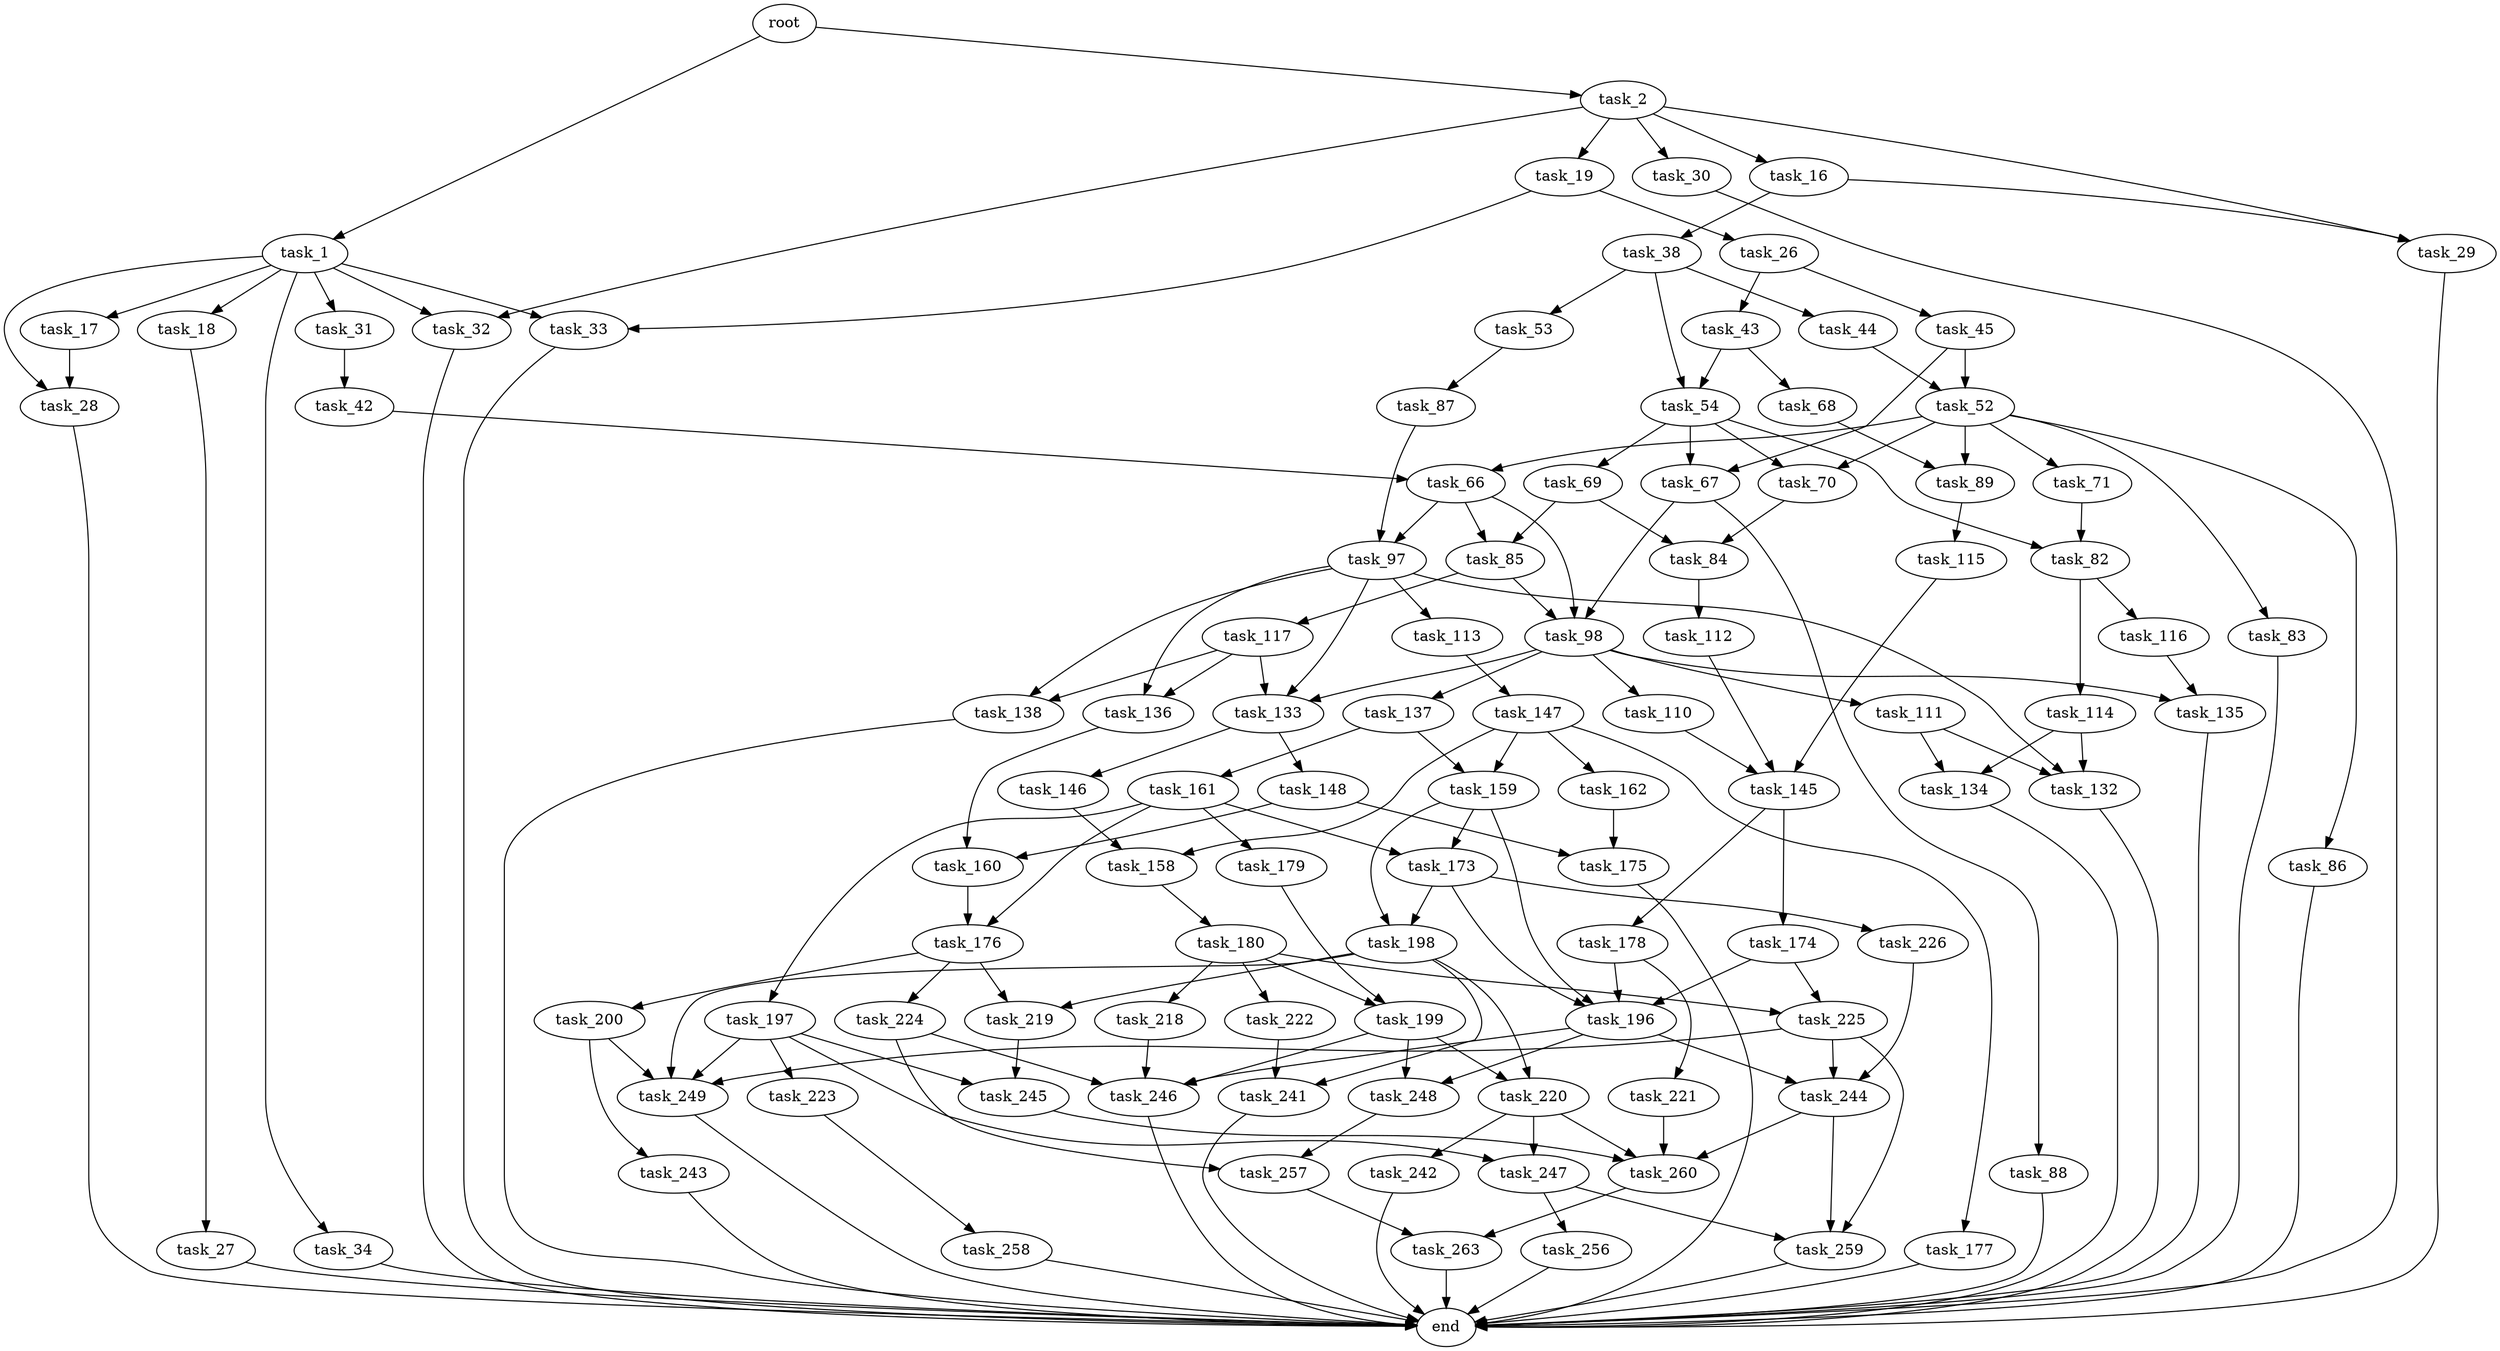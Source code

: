 digraph G {
  root [size="0.000000"];
  task_1 [size="20675540548.000000"];
  task_2 [size="782757789696.000000"];
  task_16 [size="849695828.000000"];
  task_17 [size="1073741824000.000000"];
  task_18 [size="517419503346.000000"];
  task_19 [size="28991029248.000000"];
  task_26 [size="14870528995.000000"];
  task_27 [size="119960830534.000000"];
  task_28 [size="3852523431.000000"];
  task_29 [size="1372280529.000000"];
  task_30 [size="38527061035.000000"];
  task_31 [size="28991029248.000000"];
  task_32 [size="1073741824000.000000"];
  task_33 [size="1073741824000.000000"];
  task_34 [size="782757789696.000000"];
  task_38 [size="7086710147.000000"];
  task_42 [size="324722328832.000000"];
  task_43 [size="549755813888.000000"];
  task_44 [size="1073741824000.000000"];
  task_45 [size="737519939023.000000"];
  task_52 [size="68719476736.000000"];
  task_53 [size="134217728000.000000"];
  task_54 [size="557014833200.000000"];
  task_66 [size="24410489888.000000"];
  task_67 [size="123052218370.000000"];
  task_68 [size="549755813888.000000"];
  task_69 [size="912249460694.000000"];
  task_70 [size="89233792606.000000"];
  task_71 [size="368293445632.000000"];
  task_82 [size="23046598345.000000"];
  task_83 [size="1166857026.000000"];
  task_84 [size="1073741824000.000000"];
  task_85 [size="302369995.000000"];
  task_86 [size="810256227085.000000"];
  task_87 [size="623469679758.000000"];
  task_88 [size="8589934592.000000"];
  task_89 [size="71119236709.000000"];
  task_97 [size="12001434790.000000"];
  task_98 [size="68719476736.000000"];
  task_110 [size="368293445632.000000"];
  task_111 [size="1084639921507.000000"];
  task_112 [size="68719476736.000000"];
  task_113 [size="782757789696.000000"];
  task_114 [size="13692330836.000000"];
  task_115 [size="1538280992.000000"];
  task_116 [size="68719476736.000000"];
  task_117 [size="46189118770.000000"];
  task_132 [size="426612874500.000000"];
  task_133 [size="1073741824000.000000"];
  task_134 [size="368293445632.000000"];
  task_135 [size="159094282218.000000"];
  task_136 [size="607222607321.000000"];
  task_137 [size="28991029248.000000"];
  task_138 [size="1408606457156.000000"];
  task_145 [size="18471231633.000000"];
  task_146 [size="18362585455.000000"];
  task_147 [size="549755813888.000000"];
  task_148 [size="549755813888.000000"];
  task_158 [size="143142963622.000000"];
  task_159 [size="231928233984.000000"];
  task_160 [size="368293445632.000000"];
  task_161 [size="231928233984.000000"];
  task_162 [size="11753094322.000000"];
  task_173 [size="3930962624.000000"];
  task_174 [size="136589283995.000000"];
  task_175 [size="231928233984.000000"];
  task_176 [size="217133345829.000000"];
  task_177 [size="68847117749.000000"];
  task_178 [size="68719476736.000000"];
  task_179 [size="368293445632.000000"];
  task_180 [size="231928233984.000000"];
  task_196 [size="28991029248.000000"];
  task_197 [size="28991029248.000000"];
  task_198 [size="21190403209.000000"];
  task_199 [size="10297786584.000000"];
  task_200 [size="9457437107.000000"];
  task_218 [size="10260357742.000000"];
  task_219 [size="23417871835.000000"];
  task_220 [size="8589934592.000000"];
  task_221 [size="267259512727.000000"];
  task_222 [size="231928233984.000000"];
  task_223 [size="368293445632.000000"];
  task_224 [size="147677285202.000000"];
  task_225 [size="39725391266.000000"];
  task_226 [size="368293445632.000000"];
  task_241 [size="231928233984.000000"];
  task_242 [size="4983717938.000000"];
  task_243 [size="368293445632.000000"];
  task_244 [size="5599013249.000000"];
  task_245 [size="368293445632.000000"];
  task_246 [size="299885598484.000000"];
  task_247 [size="10207078906.000000"];
  task_248 [size="26748369657.000000"];
  task_249 [size="782757789696.000000"];
  task_256 [size="22031381068.000000"];
  task_257 [size="15301024759.000000"];
  task_258 [size="62063374038.000000"];
  task_259 [size="8045874122.000000"];
  task_260 [size="7120659164.000000"];
  task_263 [size="7774235777.000000"];
  end [size="0.000000"];

  root -> task_1 [size="1.000000"];
  root -> task_2 [size="1.000000"];
  task_1 -> task_17 [size="33554432.000000"];
  task_1 -> task_18 [size="33554432.000000"];
  task_1 -> task_28 [size="33554432.000000"];
  task_1 -> task_31 [size="33554432.000000"];
  task_1 -> task_32 [size="33554432.000000"];
  task_1 -> task_33 [size="33554432.000000"];
  task_1 -> task_34 [size="33554432.000000"];
  task_2 -> task_16 [size="679477248.000000"];
  task_2 -> task_19 [size="679477248.000000"];
  task_2 -> task_29 [size="679477248.000000"];
  task_2 -> task_30 [size="679477248.000000"];
  task_2 -> task_32 [size="679477248.000000"];
  task_16 -> task_29 [size="33554432.000000"];
  task_16 -> task_38 [size="33554432.000000"];
  task_17 -> task_28 [size="838860800.000000"];
  task_18 -> task_27 [size="536870912.000000"];
  task_19 -> task_26 [size="75497472.000000"];
  task_19 -> task_33 [size="75497472.000000"];
  task_26 -> task_43 [size="411041792.000000"];
  task_26 -> task_45 [size="411041792.000000"];
  task_27 -> end [size="1.000000"];
  task_28 -> end [size="1.000000"];
  task_29 -> end [size="1.000000"];
  task_30 -> end [size="1.000000"];
  task_31 -> task_42 [size="75497472.000000"];
  task_32 -> end [size="1.000000"];
  task_33 -> end [size="1.000000"];
  task_34 -> end [size="1.000000"];
  task_38 -> task_44 [size="209715200.000000"];
  task_38 -> task_53 [size="209715200.000000"];
  task_38 -> task_54 [size="209715200.000000"];
  task_42 -> task_66 [size="209715200.000000"];
  task_43 -> task_54 [size="536870912.000000"];
  task_43 -> task_68 [size="536870912.000000"];
  task_44 -> task_52 [size="838860800.000000"];
  task_45 -> task_52 [size="536870912.000000"];
  task_45 -> task_67 [size="536870912.000000"];
  task_52 -> task_66 [size="134217728.000000"];
  task_52 -> task_70 [size="134217728.000000"];
  task_52 -> task_71 [size="134217728.000000"];
  task_52 -> task_83 [size="134217728.000000"];
  task_52 -> task_86 [size="134217728.000000"];
  task_52 -> task_89 [size="134217728.000000"];
  task_53 -> task_87 [size="209715200.000000"];
  task_54 -> task_67 [size="411041792.000000"];
  task_54 -> task_69 [size="411041792.000000"];
  task_54 -> task_70 [size="411041792.000000"];
  task_54 -> task_82 [size="411041792.000000"];
  task_66 -> task_85 [size="33554432.000000"];
  task_66 -> task_97 [size="33554432.000000"];
  task_66 -> task_98 [size="33554432.000000"];
  task_67 -> task_88 [size="411041792.000000"];
  task_67 -> task_98 [size="411041792.000000"];
  task_68 -> task_89 [size="536870912.000000"];
  task_69 -> task_84 [size="679477248.000000"];
  task_69 -> task_85 [size="679477248.000000"];
  task_70 -> task_84 [size="134217728.000000"];
  task_71 -> task_82 [size="411041792.000000"];
  task_82 -> task_114 [size="536870912.000000"];
  task_82 -> task_116 [size="536870912.000000"];
  task_83 -> end [size="1.000000"];
  task_84 -> task_112 [size="838860800.000000"];
  task_85 -> task_98 [size="33554432.000000"];
  task_85 -> task_117 [size="33554432.000000"];
  task_86 -> end [size="1.000000"];
  task_87 -> task_97 [size="411041792.000000"];
  task_88 -> end [size="1.000000"];
  task_89 -> task_115 [size="134217728.000000"];
  task_97 -> task_113 [size="301989888.000000"];
  task_97 -> task_132 [size="301989888.000000"];
  task_97 -> task_133 [size="301989888.000000"];
  task_97 -> task_136 [size="301989888.000000"];
  task_97 -> task_138 [size="301989888.000000"];
  task_98 -> task_110 [size="134217728.000000"];
  task_98 -> task_111 [size="134217728.000000"];
  task_98 -> task_133 [size="134217728.000000"];
  task_98 -> task_135 [size="134217728.000000"];
  task_98 -> task_137 [size="134217728.000000"];
  task_110 -> task_145 [size="411041792.000000"];
  task_111 -> task_132 [size="679477248.000000"];
  task_111 -> task_134 [size="679477248.000000"];
  task_112 -> task_145 [size="134217728.000000"];
  task_113 -> task_147 [size="679477248.000000"];
  task_114 -> task_132 [size="838860800.000000"];
  task_114 -> task_134 [size="838860800.000000"];
  task_115 -> task_145 [size="75497472.000000"];
  task_116 -> task_135 [size="134217728.000000"];
  task_117 -> task_133 [size="838860800.000000"];
  task_117 -> task_136 [size="838860800.000000"];
  task_117 -> task_138 [size="838860800.000000"];
  task_132 -> end [size="1.000000"];
  task_133 -> task_146 [size="838860800.000000"];
  task_133 -> task_148 [size="838860800.000000"];
  task_134 -> end [size="1.000000"];
  task_135 -> end [size="1.000000"];
  task_136 -> task_160 [size="411041792.000000"];
  task_137 -> task_159 [size="75497472.000000"];
  task_137 -> task_161 [size="75497472.000000"];
  task_138 -> end [size="1.000000"];
  task_145 -> task_174 [size="301989888.000000"];
  task_145 -> task_178 [size="301989888.000000"];
  task_146 -> task_158 [size="301989888.000000"];
  task_147 -> task_158 [size="536870912.000000"];
  task_147 -> task_159 [size="536870912.000000"];
  task_147 -> task_162 [size="536870912.000000"];
  task_147 -> task_177 [size="536870912.000000"];
  task_148 -> task_160 [size="536870912.000000"];
  task_148 -> task_175 [size="536870912.000000"];
  task_158 -> task_180 [size="134217728.000000"];
  task_159 -> task_173 [size="301989888.000000"];
  task_159 -> task_196 [size="301989888.000000"];
  task_159 -> task_198 [size="301989888.000000"];
  task_160 -> task_176 [size="411041792.000000"];
  task_161 -> task_173 [size="301989888.000000"];
  task_161 -> task_176 [size="301989888.000000"];
  task_161 -> task_179 [size="301989888.000000"];
  task_161 -> task_197 [size="301989888.000000"];
  task_162 -> task_175 [size="209715200.000000"];
  task_173 -> task_196 [size="75497472.000000"];
  task_173 -> task_198 [size="75497472.000000"];
  task_173 -> task_226 [size="75497472.000000"];
  task_174 -> task_196 [size="134217728.000000"];
  task_174 -> task_225 [size="134217728.000000"];
  task_175 -> end [size="1.000000"];
  task_176 -> task_200 [size="838860800.000000"];
  task_176 -> task_219 [size="838860800.000000"];
  task_176 -> task_224 [size="838860800.000000"];
  task_177 -> end [size="1.000000"];
  task_178 -> task_196 [size="134217728.000000"];
  task_178 -> task_221 [size="134217728.000000"];
  task_179 -> task_199 [size="411041792.000000"];
  task_180 -> task_199 [size="301989888.000000"];
  task_180 -> task_218 [size="301989888.000000"];
  task_180 -> task_222 [size="301989888.000000"];
  task_180 -> task_225 [size="301989888.000000"];
  task_196 -> task_244 [size="75497472.000000"];
  task_196 -> task_246 [size="75497472.000000"];
  task_196 -> task_248 [size="75497472.000000"];
  task_197 -> task_223 [size="75497472.000000"];
  task_197 -> task_245 [size="75497472.000000"];
  task_197 -> task_247 [size="75497472.000000"];
  task_197 -> task_249 [size="75497472.000000"];
  task_198 -> task_219 [size="679477248.000000"];
  task_198 -> task_220 [size="679477248.000000"];
  task_198 -> task_241 [size="679477248.000000"];
  task_198 -> task_249 [size="679477248.000000"];
  task_199 -> task_220 [size="838860800.000000"];
  task_199 -> task_246 [size="838860800.000000"];
  task_199 -> task_248 [size="838860800.000000"];
  task_200 -> task_243 [size="209715200.000000"];
  task_200 -> task_249 [size="209715200.000000"];
  task_218 -> task_246 [size="411041792.000000"];
  task_219 -> task_245 [size="536870912.000000"];
  task_220 -> task_242 [size="33554432.000000"];
  task_220 -> task_247 [size="33554432.000000"];
  task_220 -> task_260 [size="33554432.000000"];
  task_221 -> task_260 [size="301989888.000000"];
  task_222 -> task_241 [size="301989888.000000"];
  task_223 -> task_258 [size="411041792.000000"];
  task_224 -> task_246 [size="301989888.000000"];
  task_224 -> task_257 [size="301989888.000000"];
  task_225 -> task_244 [size="134217728.000000"];
  task_225 -> task_249 [size="134217728.000000"];
  task_225 -> task_259 [size="134217728.000000"];
  task_226 -> task_244 [size="411041792.000000"];
  task_241 -> end [size="1.000000"];
  task_242 -> end [size="1.000000"];
  task_243 -> end [size="1.000000"];
  task_244 -> task_259 [size="134217728.000000"];
  task_244 -> task_260 [size="134217728.000000"];
  task_245 -> task_260 [size="411041792.000000"];
  task_246 -> end [size="1.000000"];
  task_247 -> task_256 [size="301989888.000000"];
  task_247 -> task_259 [size="301989888.000000"];
  task_248 -> task_257 [size="536870912.000000"];
  task_249 -> end [size="1.000000"];
  task_256 -> end [size="1.000000"];
  task_257 -> task_263 [size="301989888.000000"];
  task_258 -> end [size="1.000000"];
  task_259 -> end [size="1.000000"];
  task_260 -> task_263 [size="301989888.000000"];
  task_263 -> end [size="1.000000"];
}
